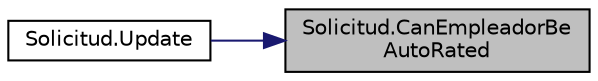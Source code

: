 digraph "Solicitud.CanEmpleadorBeAutoRated"
{
 // INTERACTIVE_SVG=YES
 // LATEX_PDF_SIZE
  edge [fontname="Helvetica",fontsize="10",labelfontname="Helvetica",labelfontsize="10"];
  node [fontname="Helvetica",fontsize="10",shape=record];
  rankdir="RL";
  Node1 [label="Solicitud.CanEmpleadorBe\lAutoRated",height=0.2,width=0.4,color="black", fillcolor="grey75", style="filled", fontcolor="black",tooltip="Compara la fecha actual con la fecha límite para calificar."];
  Node1 -> Node2 [dir="back",color="midnightblue",fontsize="10",style="solid",fontname="Helvetica"];
  Node2 [label="Solicitud.Update",height=0.2,width=0.4,color="black", fillcolor="white", style="filled",URL="$classSolicitud.html#a856d7dd874dcc3a81bae9baaf19809ad",tooltip="Método para actualizar una calificación en caso que se haga dentro del plazo. Si excede la fecha lími..."];
}
